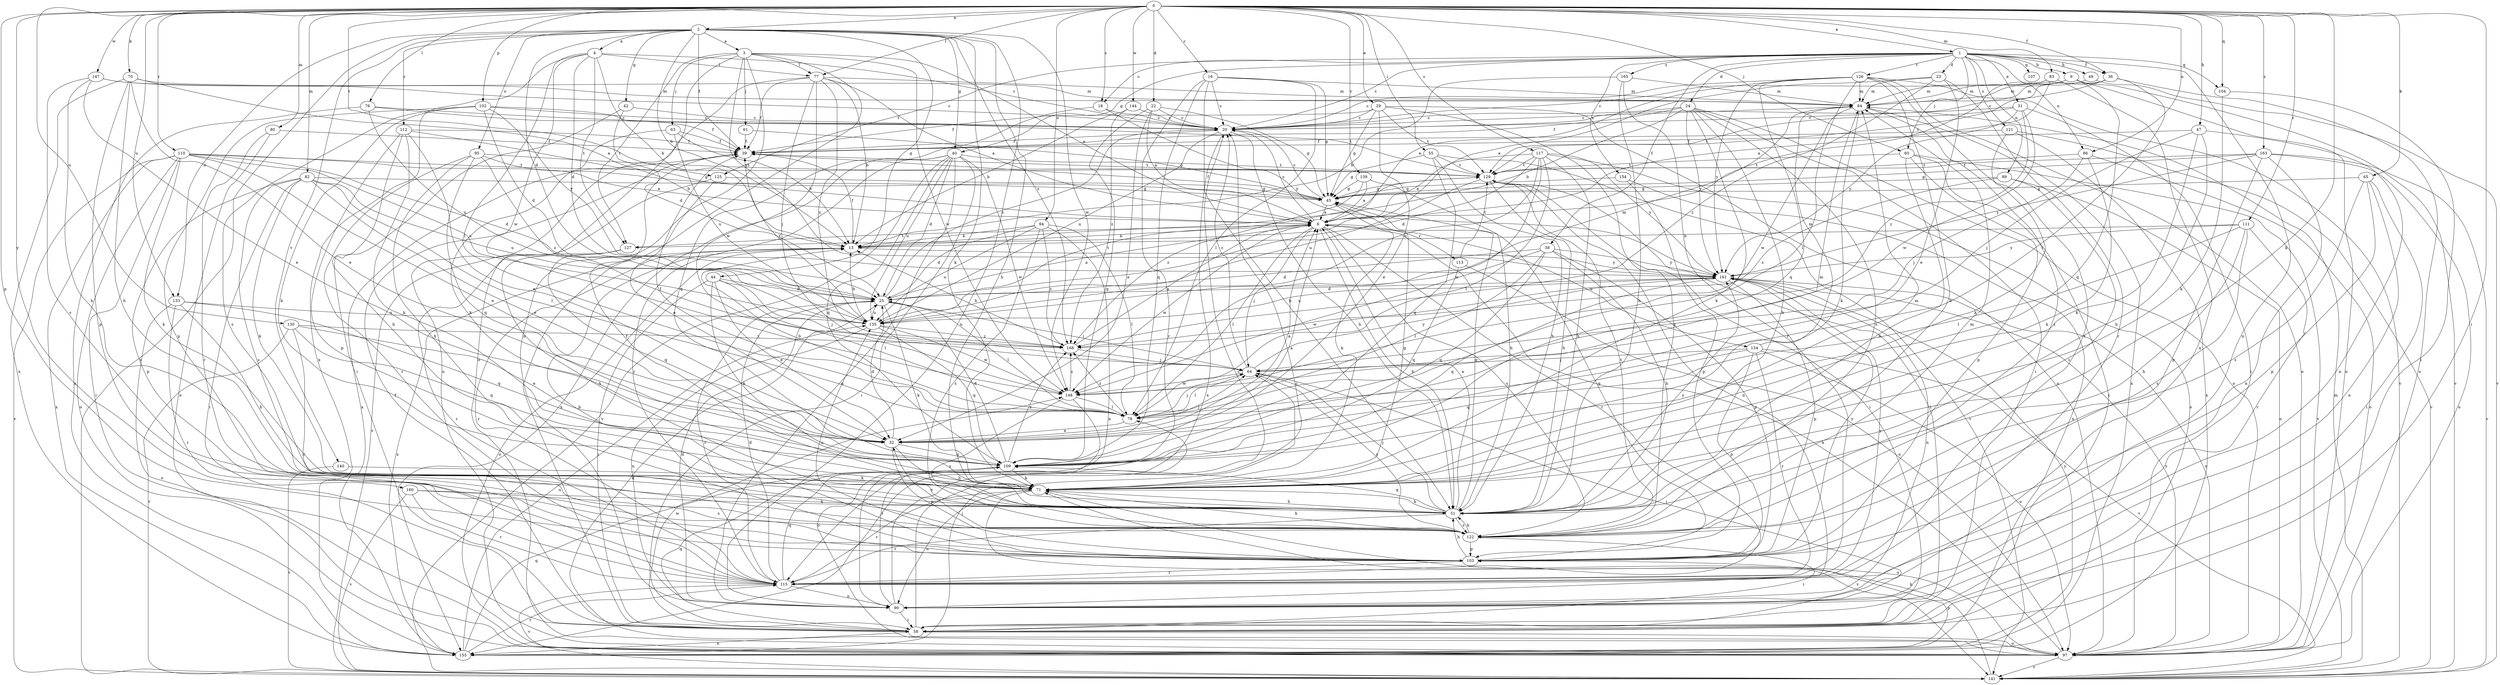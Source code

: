 strict digraph  {
0;
1;
2;
3;
4;
6;
9;
13;
16;
18;
20;
22;
23;
24;
25;
29;
31;
32;
36;
38;
39;
40;
42;
44;
45;
47;
49;
51;
55;
58;
60;
61;
63;
64;
65;
70;
71;
76;
77;
78;
80;
82;
83;
84;
86;
89;
90;
94;
95;
97;
102;
103;
104;
107;
109;
110;
111;
112;
113;
115;
117;
121;
122;
125;
126;
127;
129;
130;
133;
134;
135;
139;
140;
141;
144;
147;
148;
154;
155;
160;
161;
163;
165;
168;
0 -> 1  [label=a];
0 -> 2  [label=a];
0 -> 16  [label=c];
0 -> 18  [label=c];
0 -> 22  [label=d];
0 -> 29  [label=e];
0 -> 36  [label=f];
0 -> 47  [label=h];
0 -> 55  [label=i];
0 -> 58  [label=i];
0 -> 60  [label=j];
0 -> 65  [label=k];
0 -> 70  [label=k];
0 -> 71  [label=k];
0 -> 76  [label=l];
0 -> 77  [label=l];
0 -> 80  [label=m];
0 -> 82  [label=m];
0 -> 83  [label=m];
0 -> 86  [label=n];
0 -> 94  [label=o];
0 -> 102  [label=p];
0 -> 103  [label=p];
0 -> 104  [label=q];
0 -> 110  [label=r];
0 -> 111  [label=r];
0 -> 117  [label=s];
0 -> 125  [label=t];
0 -> 130  [label=u];
0 -> 133  [label=u];
0 -> 139  [label=v];
0 -> 144  [label=w];
0 -> 147  [label=w];
0 -> 160  [label=y];
0 -> 163  [label=z];
1 -> 9  [label=b];
1 -> 18  [label=c];
1 -> 20  [label=c];
1 -> 23  [label=d];
1 -> 24  [label=d];
1 -> 31  [label=e];
1 -> 36  [label=f];
1 -> 38  [label=f];
1 -> 40  [label=g];
1 -> 49  [label=h];
1 -> 60  [label=j];
1 -> 86  [label=n];
1 -> 89  [label=n];
1 -> 90  [label=n];
1 -> 104  [label=q];
1 -> 107  [label=q];
1 -> 121  [label=s];
1 -> 125  [label=t];
1 -> 126  [label=t];
1 -> 154  [label=x];
1 -> 165  [label=z];
2 -> 3  [label=a];
2 -> 4  [label=a];
2 -> 13  [label=b];
2 -> 25  [label=d];
2 -> 39  [label=f];
2 -> 40  [label=g];
2 -> 42  [label=g];
2 -> 44  [label=g];
2 -> 51  [label=h];
2 -> 71  [label=k];
2 -> 90  [label=n];
2 -> 95  [label=o];
2 -> 112  [label=r];
2 -> 133  [label=u];
2 -> 140  [label=v];
2 -> 141  [label=v];
2 -> 148  [label=w];
2 -> 168  [label=z];
3 -> 6  [label=a];
3 -> 58  [label=i];
3 -> 61  [label=j];
3 -> 63  [label=j];
3 -> 77  [label=l];
3 -> 90  [label=n];
3 -> 97  [label=o];
3 -> 127  [label=t];
3 -> 148  [label=w];
3 -> 161  [label=y];
4 -> 13  [label=b];
4 -> 20  [label=c];
4 -> 25  [label=d];
4 -> 77  [label=l];
4 -> 78  [label=l];
4 -> 127  [label=t];
4 -> 148  [label=w];
4 -> 155  [label=x];
6 -> 13  [label=b];
6 -> 20  [label=c];
6 -> 51  [label=h];
6 -> 64  [label=j];
6 -> 78  [label=l];
6 -> 113  [label=r];
6 -> 115  [label=r];
6 -> 122  [label=s];
6 -> 127  [label=t];
6 -> 134  [label=u];
6 -> 148  [label=w];
9 -> 84  [label=m];
9 -> 97  [label=o];
9 -> 109  [label=q];
9 -> 127  [label=t];
9 -> 141  [label=v];
13 -> 39  [label=f];
13 -> 97  [label=o];
13 -> 115  [label=r];
13 -> 155  [label=x];
13 -> 161  [label=y];
16 -> 20  [label=c];
16 -> 45  [label=g];
16 -> 51  [label=h];
16 -> 78  [label=l];
16 -> 84  [label=m];
16 -> 109  [label=q];
16 -> 115  [label=r];
18 -> 20  [label=c];
18 -> 109  [label=q];
18 -> 161  [label=y];
20 -> 39  [label=f];
20 -> 51  [label=h];
20 -> 135  [label=u];
20 -> 155  [label=x];
22 -> 6  [label=a];
22 -> 20  [label=c];
22 -> 32  [label=e];
22 -> 45  [label=g];
22 -> 109  [label=q];
23 -> 6  [label=a];
23 -> 32  [label=e];
23 -> 84  [label=m];
23 -> 115  [label=r];
23 -> 168  [label=z];
24 -> 13  [label=b];
24 -> 20  [label=c];
24 -> 39  [label=f];
24 -> 51  [label=h];
24 -> 58  [label=i];
24 -> 71  [label=k];
24 -> 97  [label=o];
24 -> 122  [label=s];
24 -> 161  [label=y];
25 -> 6  [label=a];
25 -> 20  [label=c];
25 -> 64  [label=j];
25 -> 71  [label=k];
25 -> 78  [label=l];
25 -> 115  [label=r];
25 -> 135  [label=u];
29 -> 20  [label=c];
29 -> 32  [label=e];
29 -> 39  [label=f];
29 -> 45  [label=g];
29 -> 97  [label=o];
29 -> 122  [label=s];
29 -> 129  [label=t];
31 -> 20  [label=c];
31 -> 58  [label=i];
31 -> 129  [label=t];
31 -> 148  [label=w];
31 -> 161  [label=y];
31 -> 168  [label=z];
32 -> 6  [label=a];
32 -> 25  [label=d];
32 -> 51  [label=h];
32 -> 64  [label=j];
32 -> 84  [label=m];
32 -> 103  [label=p];
32 -> 109  [label=q];
36 -> 20  [label=c];
36 -> 78  [label=l];
36 -> 84  [label=m];
36 -> 97  [label=o];
36 -> 129  [label=t];
38 -> 25  [label=d];
38 -> 51  [label=h];
38 -> 78  [label=l];
38 -> 103  [label=p];
38 -> 109  [label=q];
38 -> 148  [label=w];
38 -> 161  [label=y];
39 -> 129  [label=t];
39 -> 155  [label=x];
40 -> 25  [label=d];
40 -> 58  [label=i];
40 -> 90  [label=n];
40 -> 109  [label=q];
40 -> 115  [label=r];
40 -> 129  [label=t];
40 -> 135  [label=u];
40 -> 141  [label=v];
40 -> 148  [label=w];
40 -> 155  [label=x];
42 -> 20  [label=c];
42 -> 25  [label=d];
42 -> 58  [label=i];
44 -> 25  [label=d];
44 -> 32  [label=e];
44 -> 58  [label=i];
44 -> 64  [label=j];
44 -> 71  [label=k];
44 -> 78  [label=l];
45 -> 6  [label=a];
45 -> 20  [label=c];
45 -> 39  [label=f];
45 -> 71  [label=k];
47 -> 39  [label=f];
47 -> 51  [label=h];
47 -> 64  [label=j];
47 -> 71  [label=k];
47 -> 90  [label=n];
49 -> 84  [label=m];
49 -> 141  [label=v];
51 -> 6  [label=a];
51 -> 39  [label=f];
51 -> 45  [label=g];
51 -> 64  [label=j];
51 -> 71  [label=k];
51 -> 109  [label=q];
51 -> 115  [label=r];
51 -> 122  [label=s];
51 -> 161  [label=y];
55 -> 45  [label=g];
55 -> 51  [label=h];
55 -> 109  [label=q];
55 -> 129  [label=t];
55 -> 141  [label=v];
58 -> 20  [label=c];
58 -> 39  [label=f];
58 -> 97  [label=o];
58 -> 109  [label=q];
58 -> 129  [label=t];
58 -> 148  [label=w];
58 -> 155  [label=x];
60 -> 51  [label=h];
60 -> 58  [label=i];
60 -> 103  [label=p];
60 -> 129  [label=t];
60 -> 141  [label=v];
61 -> 39  [label=f];
61 -> 45  [label=g];
63 -> 13  [label=b];
63 -> 39  [label=f];
63 -> 71  [label=k];
63 -> 135  [label=u];
64 -> 20  [label=c];
64 -> 58  [label=i];
64 -> 78  [label=l];
64 -> 122  [label=s];
64 -> 148  [label=w];
64 -> 161  [label=y];
65 -> 45  [label=g];
65 -> 58  [label=i];
65 -> 90  [label=n];
65 -> 103  [label=p];
65 -> 122  [label=s];
70 -> 6  [label=a];
70 -> 32  [label=e];
70 -> 51  [label=h];
70 -> 84  [label=m];
70 -> 103  [label=p];
70 -> 155  [label=x];
71 -> 45  [label=g];
71 -> 51  [label=h];
71 -> 84  [label=m];
71 -> 90  [label=n];
71 -> 97  [label=o];
71 -> 115  [label=r];
71 -> 141  [label=v];
76 -> 20  [label=c];
76 -> 39  [label=f];
76 -> 135  [label=u];
76 -> 155  [label=x];
77 -> 6  [label=a];
77 -> 13  [label=b];
77 -> 39  [label=f];
77 -> 64  [label=j];
77 -> 84  [label=m];
77 -> 97  [label=o];
77 -> 148  [label=w];
77 -> 168  [label=z];
78 -> 13  [label=b];
78 -> 32  [label=e];
78 -> 39  [label=f];
78 -> 64  [label=j];
78 -> 168  [label=z];
80 -> 39  [label=f];
80 -> 97  [label=o];
80 -> 115  [label=r];
82 -> 32  [label=e];
82 -> 45  [label=g];
82 -> 58  [label=i];
82 -> 71  [label=k];
82 -> 78  [label=l];
82 -> 103  [label=p];
82 -> 122  [label=s];
82 -> 135  [label=u];
83 -> 6  [label=a];
83 -> 20  [label=c];
83 -> 84  [label=m];
83 -> 90  [label=n];
84 -> 20  [label=c];
84 -> 71  [label=k];
84 -> 122  [label=s];
84 -> 148  [label=w];
84 -> 155  [label=x];
86 -> 64  [label=j];
86 -> 71  [label=k];
86 -> 97  [label=o];
86 -> 129  [label=t];
89 -> 45  [label=g];
89 -> 97  [label=o];
89 -> 122  [label=s];
89 -> 168  [label=z];
90 -> 20  [label=c];
90 -> 25  [label=d];
90 -> 58  [label=i];
90 -> 78  [label=l];
94 -> 13  [label=b];
94 -> 25  [label=d];
94 -> 78  [label=l];
94 -> 90  [label=n];
94 -> 122  [label=s];
94 -> 135  [label=u];
94 -> 168  [label=z];
95 -> 45  [label=g];
95 -> 51  [label=h];
95 -> 109  [label=q];
95 -> 115  [label=r];
95 -> 129  [label=t];
95 -> 168  [label=z];
97 -> 6  [label=a];
97 -> 25  [label=d];
97 -> 141  [label=v];
97 -> 161  [label=y];
102 -> 20  [label=c];
102 -> 25  [label=d];
102 -> 71  [label=k];
102 -> 103  [label=p];
102 -> 122  [label=s];
102 -> 129  [label=t];
102 -> 161  [label=y];
103 -> 13  [label=b];
103 -> 45  [label=g];
103 -> 51  [label=h];
103 -> 115  [label=r];
103 -> 135  [label=u];
103 -> 161  [label=y];
104 -> 58  [label=i];
104 -> 71  [label=k];
109 -> 6  [label=a];
109 -> 25  [label=d];
109 -> 71  [label=k];
109 -> 168  [label=z];
110 -> 6  [label=a];
110 -> 25  [label=d];
110 -> 32  [label=e];
110 -> 58  [label=i];
110 -> 71  [label=k];
110 -> 97  [label=o];
110 -> 129  [label=t];
110 -> 135  [label=u];
110 -> 141  [label=v];
110 -> 155  [label=x];
111 -> 13  [label=b];
111 -> 51  [label=h];
111 -> 78  [label=l];
111 -> 115  [label=r];
111 -> 122  [label=s];
111 -> 161  [label=y];
112 -> 13  [label=b];
112 -> 32  [label=e];
112 -> 39  [label=f];
112 -> 51  [label=h];
112 -> 71  [label=k];
112 -> 103  [label=p];
113 -> 97  [label=o];
113 -> 109  [label=q];
113 -> 129  [label=t];
115 -> 25  [label=d];
115 -> 90  [label=n];
115 -> 109  [label=q];
115 -> 141  [label=v];
115 -> 161  [label=y];
117 -> 6  [label=a];
117 -> 25  [label=d];
117 -> 51  [label=h];
117 -> 78  [label=l];
117 -> 97  [label=o];
117 -> 129  [label=t];
117 -> 135  [label=u];
117 -> 148  [label=w];
117 -> 161  [label=y];
121 -> 39  [label=f];
121 -> 71  [label=k];
121 -> 141  [label=v];
121 -> 155  [label=x];
122 -> 32  [label=e];
122 -> 51  [label=h];
122 -> 58  [label=i];
122 -> 71  [label=k];
122 -> 84  [label=m];
122 -> 103  [label=p];
122 -> 129  [label=t];
125 -> 32  [label=e];
125 -> 45  [label=g];
125 -> 141  [label=v];
126 -> 6  [label=a];
126 -> 20  [label=c];
126 -> 51  [label=h];
126 -> 78  [label=l];
126 -> 84  [label=m];
126 -> 97  [label=o];
126 -> 109  [label=q];
126 -> 115  [label=r];
126 -> 141  [label=v];
126 -> 161  [label=y];
127 -> 51  [label=h];
127 -> 109  [label=q];
127 -> 115  [label=r];
129 -> 45  [label=g];
129 -> 51  [label=h];
129 -> 58  [label=i];
129 -> 90  [label=n];
129 -> 135  [label=u];
130 -> 32  [label=e];
130 -> 109  [label=q];
130 -> 115  [label=r];
130 -> 141  [label=v];
130 -> 168  [label=z];
133 -> 51  [label=h];
133 -> 97  [label=o];
133 -> 109  [label=q];
133 -> 115  [label=r];
133 -> 135  [label=u];
134 -> 64  [label=j];
134 -> 84  [label=m];
134 -> 97  [label=o];
134 -> 103  [label=p];
134 -> 109  [label=q];
134 -> 115  [label=r];
134 -> 141  [label=v];
135 -> 13  [label=b];
135 -> 39  [label=f];
135 -> 84  [label=m];
135 -> 90  [label=n];
135 -> 109  [label=q];
135 -> 129  [label=t];
135 -> 148  [label=w];
135 -> 168  [label=z];
139 -> 6  [label=a];
139 -> 45  [label=g];
139 -> 51  [label=h];
139 -> 168  [label=z];
140 -> 71  [label=k];
140 -> 141  [label=v];
141 -> 71  [label=k];
141 -> 84  [label=m];
144 -> 13  [label=b];
144 -> 20  [label=c];
144 -> 168  [label=z];
147 -> 20  [label=c];
147 -> 32  [label=e];
147 -> 51  [label=h];
147 -> 84  [label=m];
147 -> 122  [label=s];
148 -> 78  [label=l];
148 -> 97  [label=o];
148 -> 122  [label=s];
148 -> 168  [label=z];
154 -> 45  [label=g];
154 -> 103  [label=p];
154 -> 155  [label=x];
155 -> 64  [label=j];
155 -> 103  [label=p];
155 -> 109  [label=q];
155 -> 115  [label=r];
155 -> 135  [label=u];
155 -> 161  [label=y];
160 -> 51  [label=h];
160 -> 115  [label=r];
160 -> 122  [label=s];
160 -> 141  [label=v];
161 -> 25  [label=d];
161 -> 90  [label=n];
161 -> 97  [label=o];
161 -> 103  [label=p];
161 -> 109  [label=q];
161 -> 135  [label=u];
163 -> 45  [label=g];
163 -> 90  [label=n];
163 -> 97  [label=o];
163 -> 103  [label=p];
163 -> 129  [label=t];
163 -> 141  [label=v];
163 -> 161  [label=y];
165 -> 13  [label=b];
165 -> 51  [label=h];
165 -> 84  [label=m];
165 -> 115  [label=r];
168 -> 6  [label=a];
168 -> 13  [label=b];
168 -> 64  [label=j];
}
